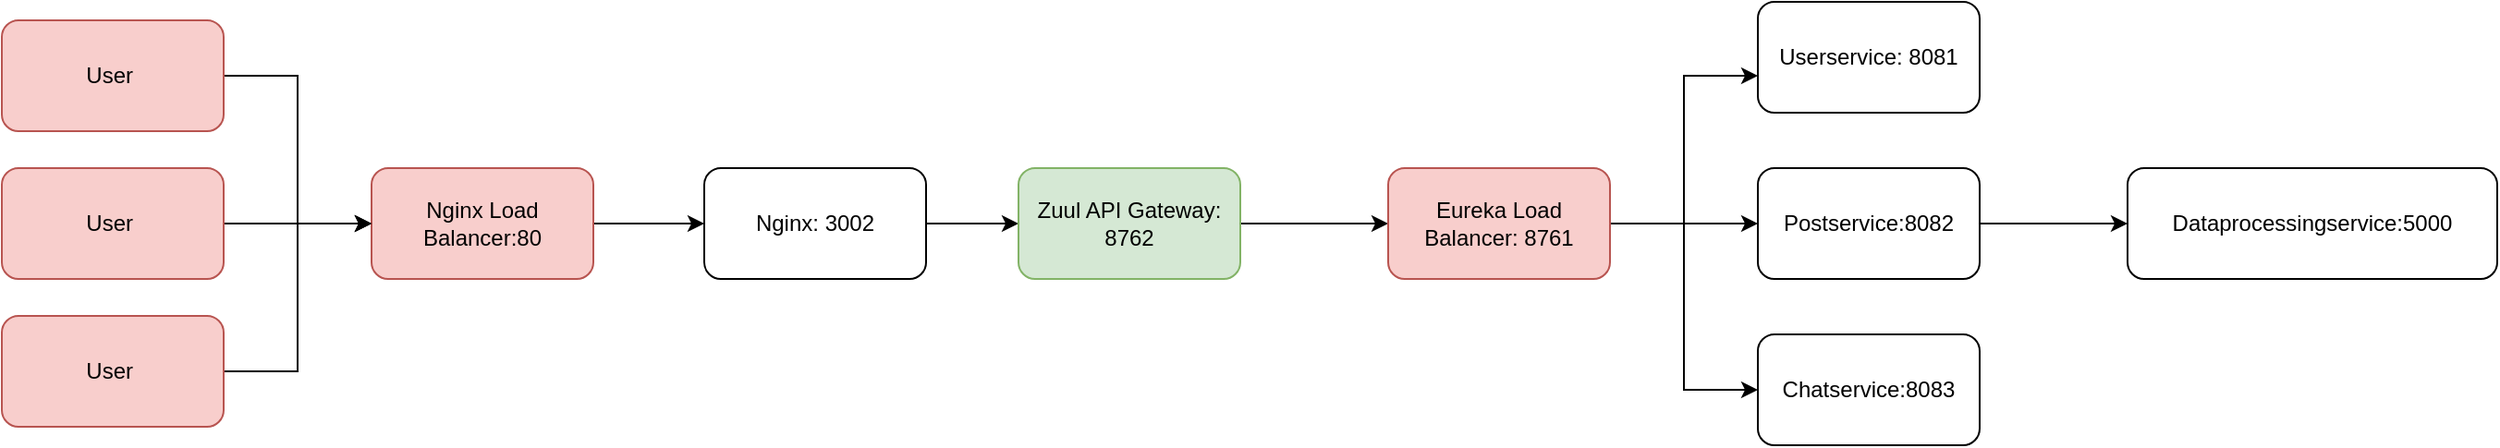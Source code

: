 <mxfile version="12.7.4" type="github">
  <diagram id="ZIAEYQon8UoXUgGUtfqb" name="Page-1">
    <mxGraphModel dx="2249" dy="733" grid="1" gridSize="10" guides="1" tooltips="1" connect="1" arrows="1" fold="1" page="1" pageScale="1" pageWidth="827" pageHeight="1169" math="0" shadow="0">
      <root>
        <mxCell id="0" />
        <mxCell id="1" parent="0" />
        <mxCell id="hM4GjHnaRlgPxHw-euEw-2" style="edgeStyle=orthogonalEdgeStyle;rounded=0;orthogonalLoop=1;jettySize=auto;html=1;exitX=1;exitY=0.5;exitDx=0;exitDy=0;" edge="1" parent="1" source="hM4GjHnaRlgPxHw-euEw-1" target="hM4GjHnaRlgPxHw-euEw-3">
          <mxGeometry relative="1" as="geometry">
            <mxPoint x="200" y="180" as="targetPoint" />
          </mxGeometry>
        </mxCell>
        <mxCell id="hM4GjHnaRlgPxHw-euEw-1" value="Nginx Load Balancer:80" style="rounded=1;whiteSpace=wrap;html=1;fillColor=#f8cecc;strokeColor=#b85450;" vertex="1" parent="1">
          <mxGeometry x="50" y="150" width="120" height="60" as="geometry" />
        </mxCell>
        <mxCell id="hM4GjHnaRlgPxHw-euEw-23" style="edgeStyle=orthogonalEdgeStyle;rounded=0;orthogonalLoop=1;jettySize=auto;html=1;endArrow=classic;endFill=1;" edge="1" parent="1" source="hM4GjHnaRlgPxHw-euEw-20" target="hM4GjHnaRlgPxHw-euEw-1">
          <mxGeometry relative="1" as="geometry">
            <Array as="points">
              <mxPoint x="10" y="100" />
              <mxPoint x="10" y="180" />
            </Array>
          </mxGeometry>
        </mxCell>
        <mxCell id="hM4GjHnaRlgPxHw-euEw-20" value="User&amp;nbsp;" style="rounded=1;whiteSpace=wrap;html=1;fillColor=#f8cecc;strokeColor=#b85450;" vertex="1" parent="1">
          <mxGeometry x="-150" y="70" width="120" height="60" as="geometry" />
        </mxCell>
        <mxCell id="hM4GjHnaRlgPxHw-euEw-5" value="" style="edgeStyle=orthogonalEdgeStyle;rounded=0;orthogonalLoop=1;jettySize=auto;html=1;" edge="1" parent="1" source="hM4GjHnaRlgPxHw-euEw-3" target="hM4GjHnaRlgPxHw-euEw-4">
          <mxGeometry relative="1" as="geometry" />
        </mxCell>
        <mxCell id="hM4GjHnaRlgPxHw-euEw-3" value="Nginx: 3002" style="rounded=1;whiteSpace=wrap;html=1;" vertex="1" parent="1">
          <mxGeometry x="230" y="150" width="120" height="60" as="geometry" />
        </mxCell>
        <mxCell id="hM4GjHnaRlgPxHw-euEw-7" value="" style="edgeStyle=orthogonalEdgeStyle;rounded=0;orthogonalLoop=1;jettySize=auto;html=1;" edge="1" parent="1" source="hM4GjHnaRlgPxHw-euEw-4" target="hM4GjHnaRlgPxHw-euEw-6">
          <mxGeometry relative="1" as="geometry" />
        </mxCell>
        <mxCell id="hM4GjHnaRlgPxHw-euEw-4" value="Zuul API Gateway: 8762" style="rounded=1;whiteSpace=wrap;html=1;fillColor=#d5e8d4;strokeColor=#82b366;" vertex="1" parent="1">
          <mxGeometry x="400" y="150" width="120" height="60" as="geometry" />
        </mxCell>
        <mxCell id="hM4GjHnaRlgPxHw-euEw-9" value="" style="edgeStyle=orthogonalEdgeStyle;rounded=0;orthogonalLoop=1;jettySize=auto;html=1;" edge="1" parent="1" source="hM4GjHnaRlgPxHw-euEw-6" target="hM4GjHnaRlgPxHw-euEw-8">
          <mxGeometry relative="1" as="geometry">
            <Array as="points">
              <mxPoint x="860" y="180" />
            </Array>
          </mxGeometry>
        </mxCell>
        <mxCell id="hM4GjHnaRlgPxHw-euEw-13" value="" style="edgeStyle=orthogonalEdgeStyle;rounded=0;orthogonalLoop=1;jettySize=auto;html=1;" edge="1" parent="1" source="hM4GjHnaRlgPxHw-euEw-6" target="hM4GjHnaRlgPxHw-euEw-12">
          <mxGeometry relative="1" as="geometry">
            <Array as="points">
              <mxPoint x="760" y="180" />
              <mxPoint x="760" y="100" />
            </Array>
          </mxGeometry>
        </mxCell>
        <mxCell id="hM4GjHnaRlgPxHw-euEw-16" value="" style="edgeStyle=orthogonalEdgeStyle;rounded=0;orthogonalLoop=1;jettySize=auto;html=1;" edge="1" parent="1" source="hM4GjHnaRlgPxHw-euEw-6" target="hM4GjHnaRlgPxHw-euEw-15">
          <mxGeometry relative="1" as="geometry">
            <Array as="points">
              <mxPoint x="760" y="180" />
              <mxPoint x="760" y="270" />
            </Array>
          </mxGeometry>
        </mxCell>
        <mxCell id="hM4GjHnaRlgPxHw-euEw-6" value="Eureka Load Balancer: 8761" style="rounded=1;whiteSpace=wrap;html=1;fillColor=#f8cecc;strokeColor=#b85450;" vertex="1" parent="1">
          <mxGeometry x="600" y="150" width="120" height="60" as="geometry" />
        </mxCell>
        <mxCell id="hM4GjHnaRlgPxHw-euEw-15" value="Chatservice:8083" style="rounded=1;whiteSpace=wrap;html=1;" vertex="1" parent="1">
          <mxGeometry x="800" y="240" width="120" height="60" as="geometry" />
        </mxCell>
        <mxCell id="hM4GjHnaRlgPxHw-euEw-12" value="Userservice: 8081" style="rounded=1;whiteSpace=wrap;html=1;" vertex="1" parent="1">
          <mxGeometry x="800" y="60" width="120" height="60" as="geometry" />
        </mxCell>
        <mxCell id="hM4GjHnaRlgPxHw-euEw-18" value="" style="edgeStyle=orthogonalEdgeStyle;rounded=0;orthogonalLoop=1;jettySize=auto;html=1;" edge="1" parent="1" source="hM4GjHnaRlgPxHw-euEw-8" target="hM4GjHnaRlgPxHw-euEw-17">
          <mxGeometry relative="1" as="geometry" />
        </mxCell>
        <mxCell id="hM4GjHnaRlgPxHw-euEw-8" value="Postservice:8082" style="rounded=1;whiteSpace=wrap;html=1;" vertex="1" parent="1">
          <mxGeometry x="800" y="150" width="120" height="60" as="geometry" />
        </mxCell>
        <mxCell id="hM4GjHnaRlgPxHw-euEw-17" value="Dataprocessingservice:5000" style="rounded=1;whiteSpace=wrap;html=1;" vertex="1" parent="1">
          <mxGeometry x="1000" y="150" width="200" height="60" as="geometry" />
        </mxCell>
        <mxCell id="hM4GjHnaRlgPxHw-euEw-25" style="edgeStyle=orthogonalEdgeStyle;rounded=0;orthogonalLoop=1;jettySize=auto;html=1;entryX=0;entryY=0.5;entryDx=0;entryDy=0;endArrow=classic;endFill=1;" edge="1" parent="1" source="hM4GjHnaRlgPxHw-euEw-24" target="hM4GjHnaRlgPxHw-euEw-1">
          <mxGeometry relative="1" as="geometry" />
        </mxCell>
        <mxCell id="hM4GjHnaRlgPxHw-euEw-24" value="User&amp;nbsp;" style="rounded=1;whiteSpace=wrap;html=1;fillColor=#f8cecc;strokeColor=#b85450;" vertex="1" parent="1">
          <mxGeometry x="-150" y="150" width="120" height="60" as="geometry" />
        </mxCell>
        <mxCell id="hM4GjHnaRlgPxHw-euEw-27" style="edgeStyle=orthogonalEdgeStyle;rounded=0;orthogonalLoop=1;jettySize=auto;html=1;entryX=0;entryY=0.5;entryDx=0;entryDy=0;endArrow=classic;endFill=1;" edge="1" parent="1" source="hM4GjHnaRlgPxHw-euEw-26" target="hM4GjHnaRlgPxHw-euEw-1">
          <mxGeometry relative="1" as="geometry" />
        </mxCell>
        <mxCell id="hM4GjHnaRlgPxHw-euEw-26" value="User&amp;nbsp;" style="rounded=1;whiteSpace=wrap;html=1;fillColor=#f8cecc;strokeColor=#b85450;" vertex="1" parent="1">
          <mxGeometry x="-150" y="230" width="120" height="60" as="geometry" />
        </mxCell>
      </root>
    </mxGraphModel>
  </diagram>
</mxfile>
